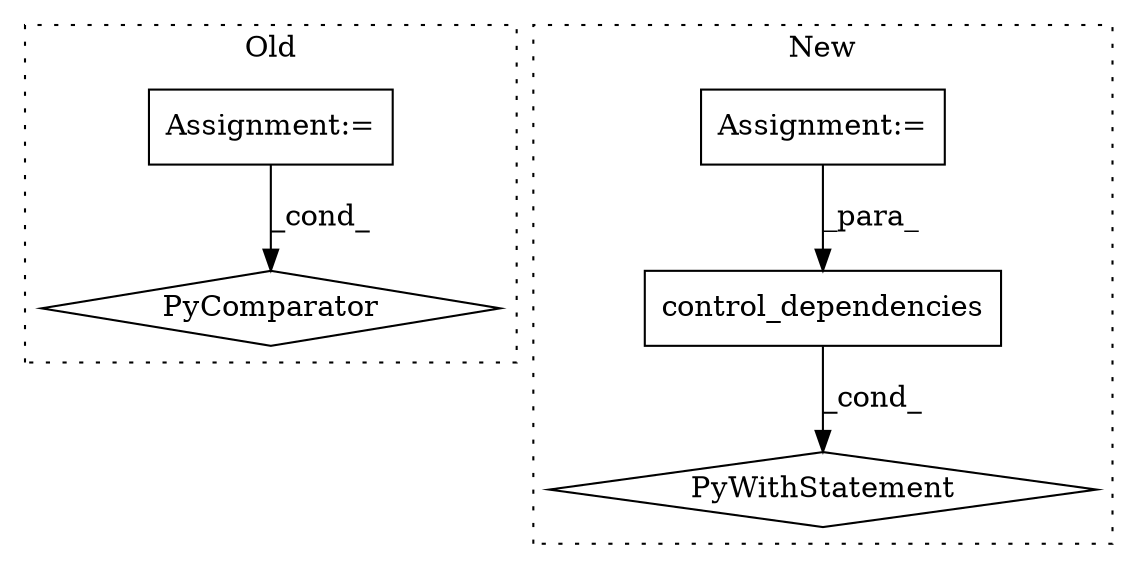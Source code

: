 digraph G {
subgraph cluster0 {
1 [label="PyComparator" a="113" s="25786" l="47" shape="diamond"];
4 [label="Assignment:=" a="7" s="25786" l="47" shape="box"];
label = "Old";
style="dotted";
}
subgraph cluster1 {
2 [label="control_dependencies" a="32" s="25891,25971" l="26,2" shape="box"];
3 [label="PyWithStatement" a="104" s="25870,25973" l="10,2" shape="diamond"];
5 [label="Assignment:=" a="7" s="25572" l="8" shape="box"];
label = "New";
style="dotted";
}
2 -> 3 [label="_cond_"];
4 -> 1 [label="_cond_"];
5 -> 2 [label="_para_"];
}